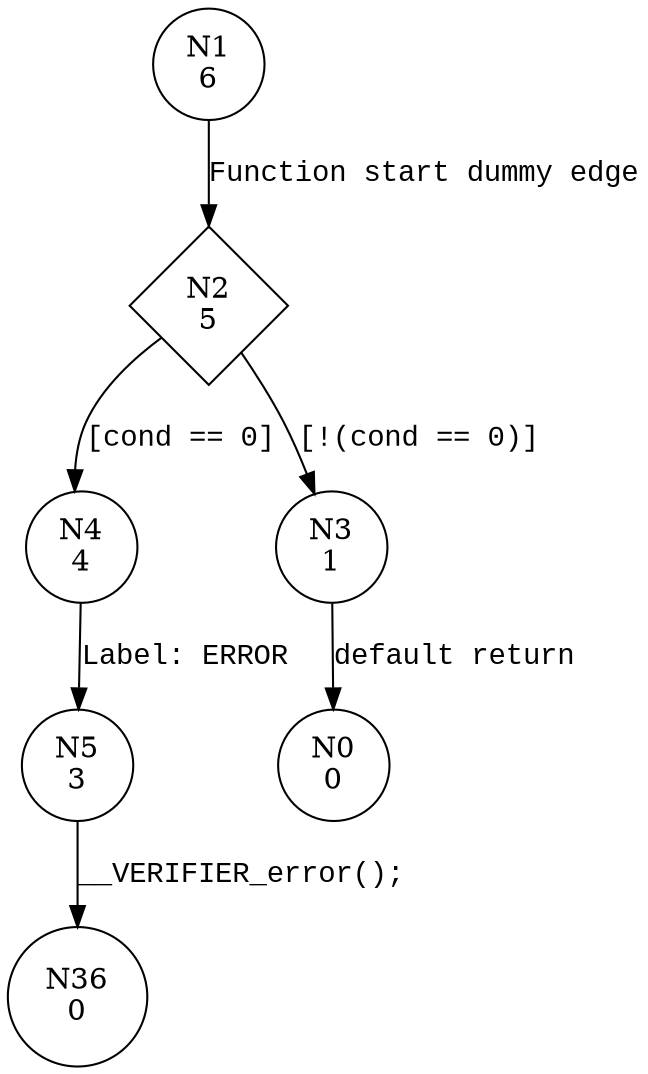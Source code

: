 digraph __VERIFIER_assert {
2 [shape="diamond" label="N2\n5"]
4 [shape="circle" label="N4\n4"]
3 [shape="circle" label="N3\n1"]
5 [shape="circle" label="N5\n3"]
1 [shape="circle" label="N1\n6"]
0 [shape="circle" label="N0\n0"]
36 [shape="circle" label="N36\n0"]
2 -> 4 [label="[cond == 0]" fontname="Courier New"]
2 -> 3 [label="[!(cond == 0)]" fontname="Courier New"]
4 -> 5 [label="Label: ERROR" fontname="Courier New"]
1 -> 2 [label="Function start dummy edge" fontname="Courier New"]
3 -> 0 [label="default return" fontname="Courier New"]
5 -> 36 [label="__VERIFIER_error();" fontname="Courier New"]
}